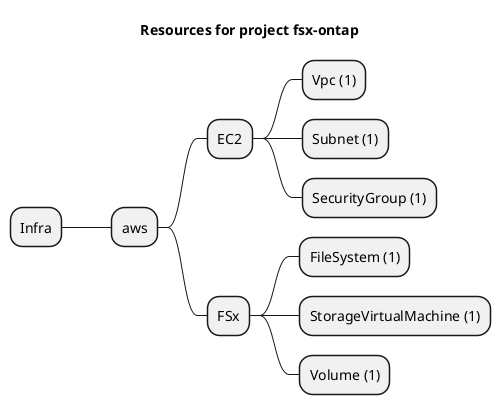 @startmindmap
title Resources for project fsx-ontap
skinparam monochrome true
+ Infra
++ aws
+++ EC2
++++ Vpc (1)
++++ Subnet (1)
++++ SecurityGroup (1)
+++ FSx
++++ FileSystem (1)
++++ StorageVirtualMachine (1)
++++ Volume (1)
@endmindmap